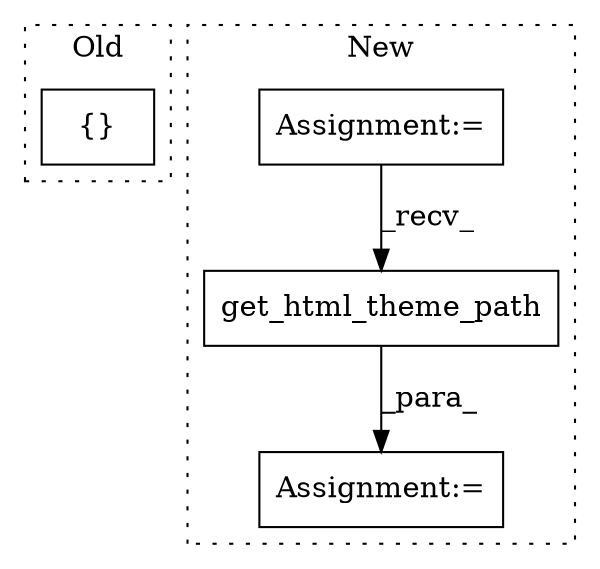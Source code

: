 digraph G {
subgraph cluster0 {
1 [label="{}" a="4" s="1205,1227" l="1,1" shape="box"];
label = "Old";
style="dotted";
}
subgraph cluster1 {
2 [label="get_html_theme_path" a="32" s="1485" l="21" shape="box"];
3 [label="Assignment:=" a="7" s="1457" l="1" shape="box"];
4 [label="Assignment:=" a="7" s="369" l="16" shape="box"];
label = "New";
style="dotted";
}
2 -> 3 [label="_para_"];
4 -> 2 [label="_recv_"];
}